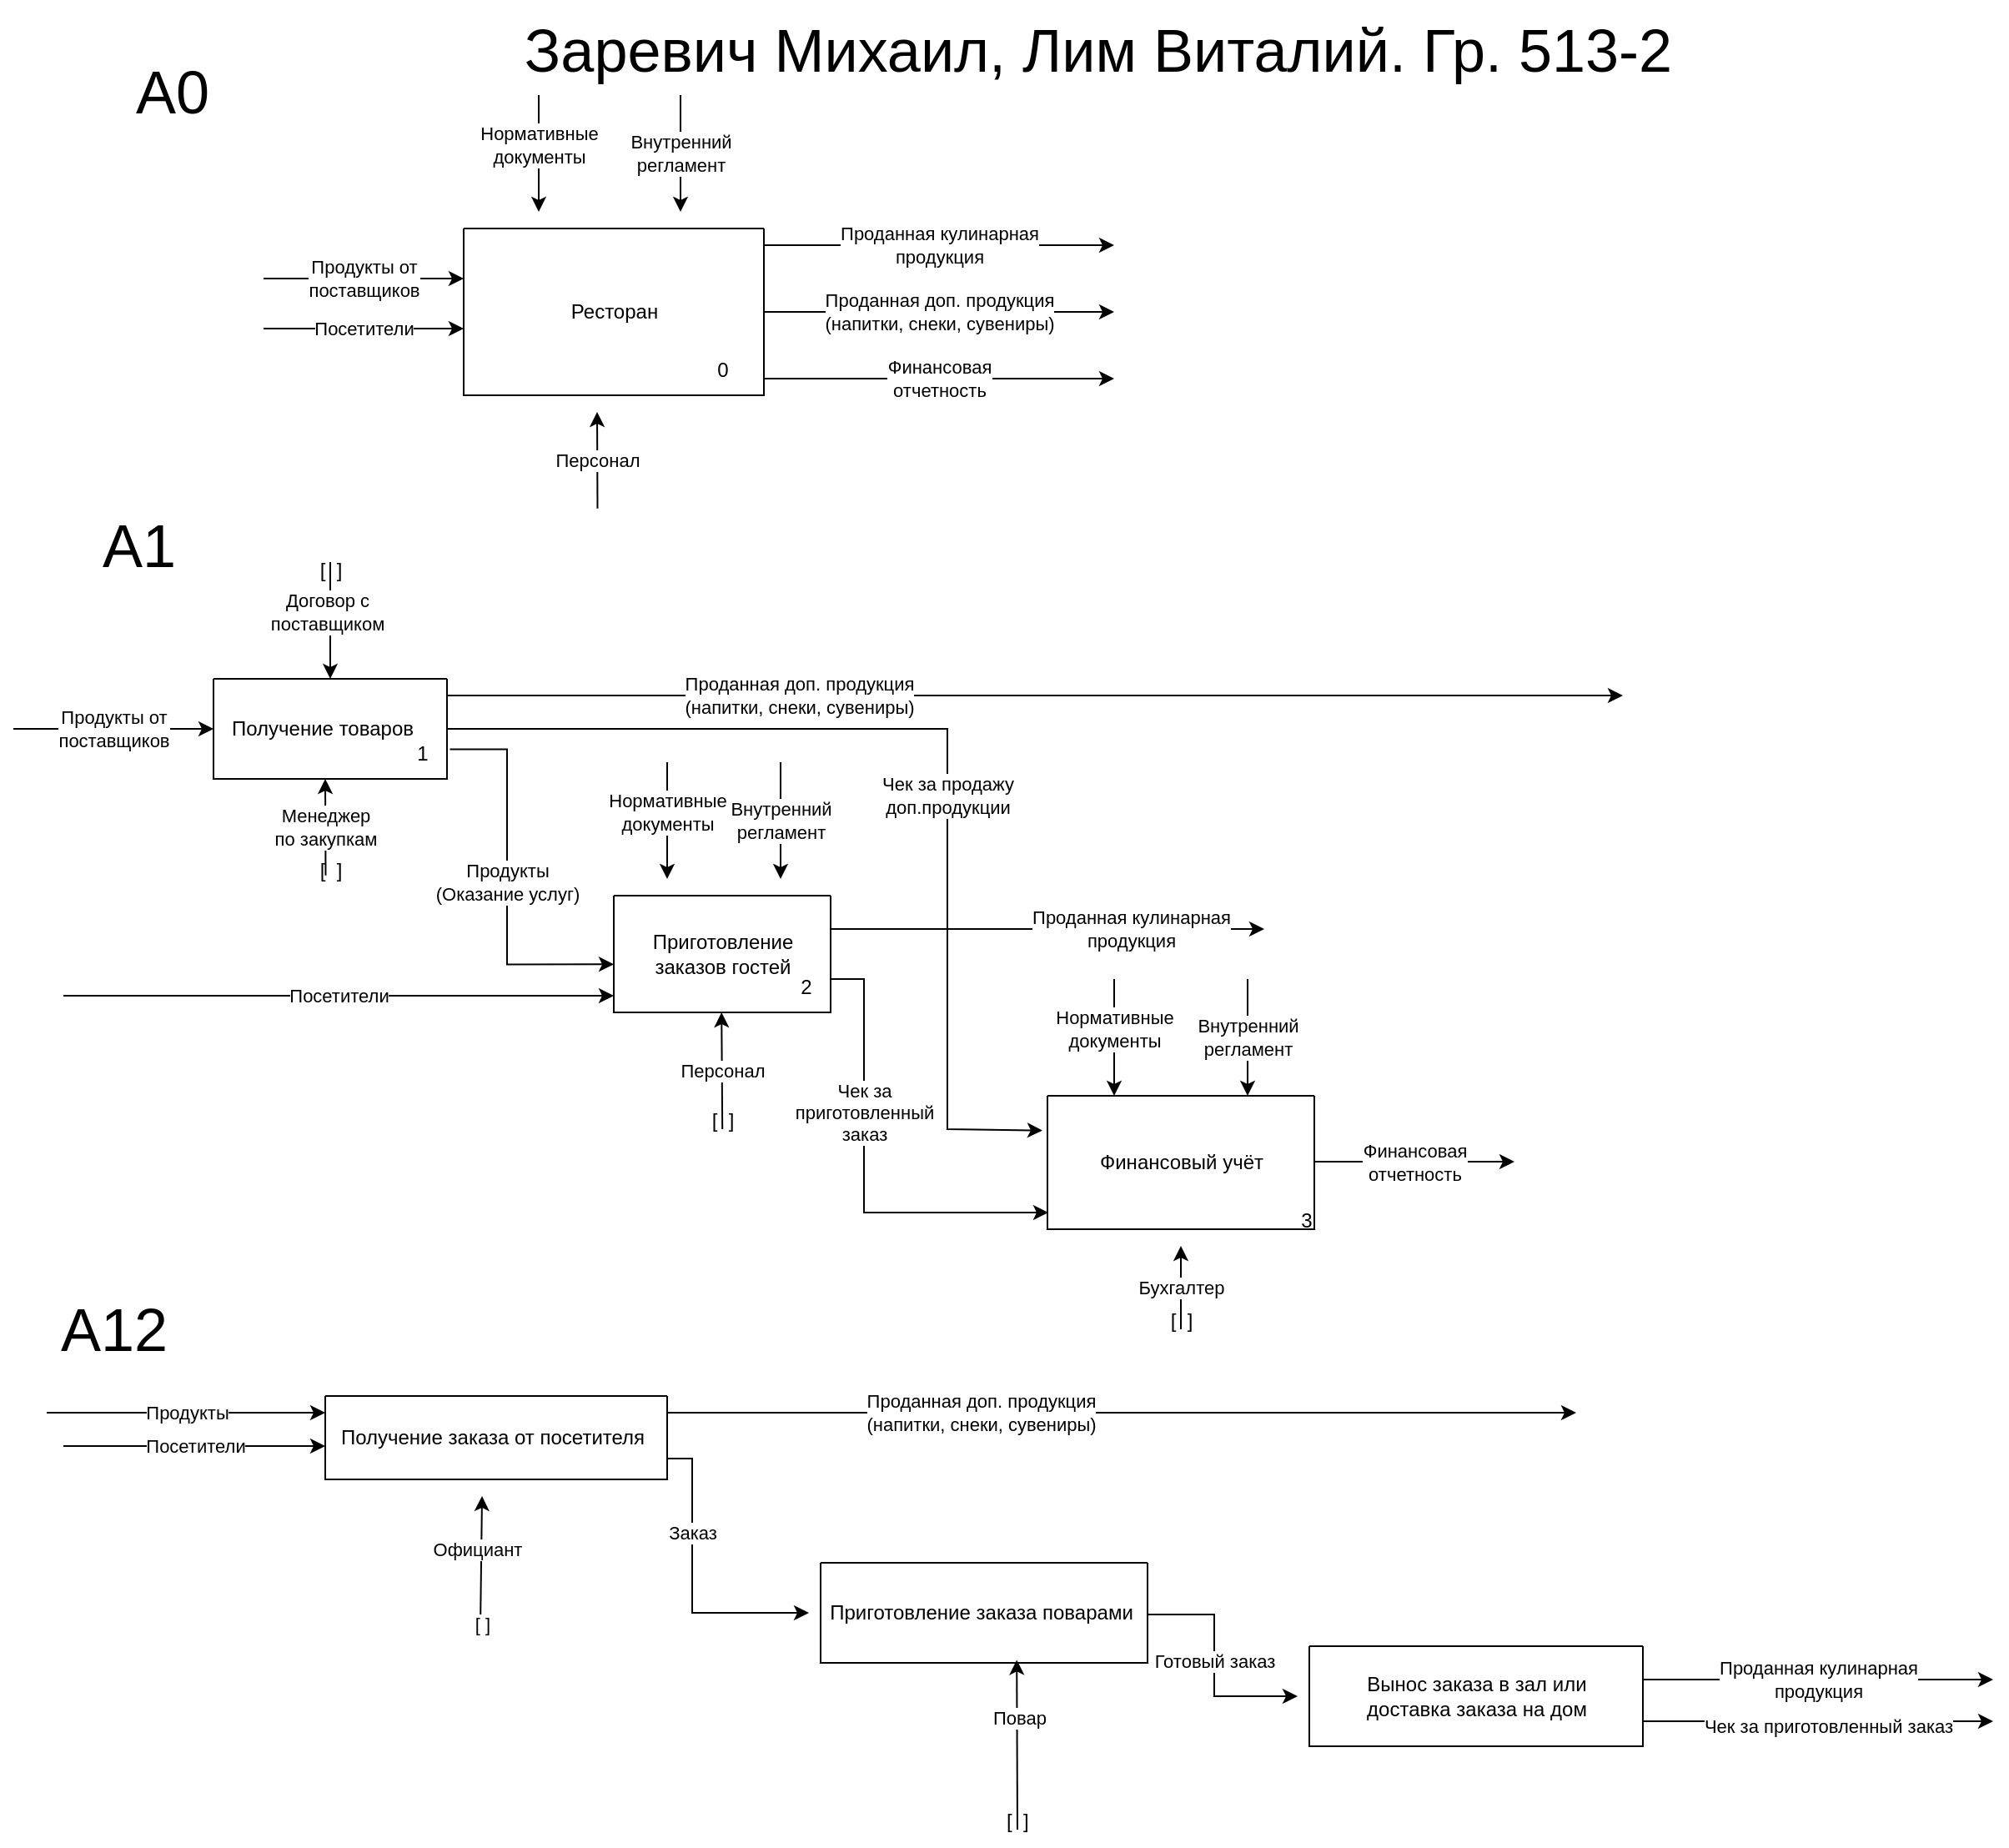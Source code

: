 <mxfile version="26.2.12">
  <diagram name="Страница — 1" id="YCH7T5PhNYKCjMN1l9hB">
    <mxGraphModel grid="1" page="1" gridSize="10" guides="1" tooltips="1" connect="1" arrows="1" fold="1" pageScale="1" pageWidth="827" pageHeight="1169" math="0" shadow="0">
      <root>
        <mxCell id="0" />
        <mxCell id="1" parent="0" />
        <mxCell id="d9ybIhiP0xZIqNemL6-b-2" value="" style="swimlane;startSize=0;" vertex="1" parent="1">
          <mxGeometry x="300" y="150" width="180" height="100" as="geometry" />
        </mxCell>
        <mxCell id="d9ybIhiP0xZIqNemL6-b-4" value="Ресторан" style="text;html=1;align=center;verticalAlign=middle;resizable=0;points=[];autosize=1;strokeColor=none;fillColor=none;" vertex="1" parent="d9ybIhiP0xZIqNemL6-b-2">
          <mxGeometry x="50" y="35" width="80" height="30" as="geometry" />
        </mxCell>
        <mxCell id="-MnLynlmrkYGzcTiUxhA-42" value="0" style="text;html=1;align=center;verticalAlign=middle;resizable=0;points=[];autosize=1;strokeColor=none;fillColor=none;" vertex="1" parent="d9ybIhiP0xZIqNemL6-b-2">
          <mxGeometry x="140" y="70" width="30" height="30" as="geometry" />
        </mxCell>
        <mxCell id="d9ybIhiP0xZIqNemL6-b-3" value="Проданная кулинарная&lt;div&gt;продукция&lt;/div&gt;" style="endArrow=classic;html=1;rounded=0;exitX=1;exitY=0.25;exitDx=0;exitDy=0;" edge="1" parent="1">
          <mxGeometry width="50" height="50" relative="1" as="geometry">
            <mxPoint x="480" y="160" as="sourcePoint" />
            <mxPoint x="690" y="160" as="targetPoint" />
            <Array as="points">
              <mxPoint x="540" y="160" />
            </Array>
          </mxGeometry>
        </mxCell>
        <mxCell id="d9ybIhiP0xZIqNemL6-b-7" value="Финансовая&lt;div&gt;отчетность&lt;/div&gt;" style="endArrow=classic;html=1;rounded=0;exitX=1;exitY=0.75;exitDx=0;exitDy=0;" edge="1" parent="1">
          <mxGeometry width="50" height="50" relative="1" as="geometry">
            <mxPoint x="480" y="240" as="sourcePoint" />
            <mxPoint x="690" y="240" as="targetPoint" />
          </mxGeometry>
        </mxCell>
        <mxCell id="-MnLynlmrkYGzcTiUxhA-1" value="Продукты от&lt;div&gt;поставщиков&lt;/div&gt;" style="edgeStyle=none;orthogonalLoop=1;jettySize=auto;html=1;rounded=0;" edge="1" parent="1">
          <mxGeometry width="100" relative="1" as="geometry">
            <mxPoint x="180" y="180" as="sourcePoint" />
            <mxPoint x="300" y="180" as="targetPoint" />
            <Array as="points" />
          </mxGeometry>
        </mxCell>
        <mxCell id="-MnLynlmrkYGzcTiUxhA-36" value="Продукты&lt;div&gt;(Оказание услуг)&lt;/div&gt;" style="edgeStyle=orthogonalEdgeStyle;rounded=0;orthogonalLoop=1;jettySize=auto;html=1;entryX=-0.006;entryY=0.588;entryDx=0;entryDy=0;entryPerimeter=0;exitX=1.007;exitY=0.705;exitDx=0;exitDy=0;exitPerimeter=0;" edge="1" parent="1">
          <mxGeometry relative="1" as="geometry">
            <mxPoint x="390.0" y="591.16" as="targetPoint" />
            <mxPoint x="291.76" y="462.3" as="sourcePoint" />
            <Array as="points">
              <mxPoint x="326" y="462" />
              <mxPoint x="326" y="591" />
            </Array>
          </mxGeometry>
        </mxCell>
        <mxCell id="-MnLynlmrkYGzcTiUxhA-37" style="edgeStyle=orthogonalEdgeStyle;rounded=0;orthogonalLoop=1;jettySize=auto;html=1;exitX=1;exitY=0.25;exitDx=0;exitDy=0;" edge="1" parent="1">
          <mxGeometry relative="1" as="geometry">
            <mxPoint x="967" y="860" as="targetPoint" />
            <mxPoint x="422" y="860.03" as="sourcePoint" />
          </mxGeometry>
        </mxCell>
        <mxCell id="-MnLynlmrkYGzcTiUxhA-38" value="Проданная доп. продукция&lt;div&gt;(напитки, снеки, сувениры)&lt;/div&gt;" style="edgeLabel;html=1;align=center;verticalAlign=middle;resizable=0;points=[];" vertex="1" connectable="0" parent="-MnLynlmrkYGzcTiUxhA-37">
          <mxGeometry x="-0.717" y="-1" relative="1" as="geometry">
            <mxPoint x="111" y="-1" as="offset" />
          </mxGeometry>
        </mxCell>
        <mxCell id="jiOFrjluMFqDfyji8PEI-2" value="" style="swimlane;startSize=0;" vertex="1" parent="1">
          <mxGeometry x="150" y="420" width="140" height="60" as="geometry" />
        </mxCell>
        <mxCell id="jiOFrjluMFqDfyji8PEI-3" value="Получение товаров" style="text;html=1;align=center;verticalAlign=middle;resizable=0;points=[];autosize=1;strokeColor=none;fillColor=none;fontSize=12;" vertex="1" parent="jiOFrjluMFqDfyji8PEI-2">
          <mxGeometry x="5" y="15" width="120" height="30" as="geometry" />
        </mxCell>
        <mxCell id="-MnLynlmrkYGzcTiUxhA-43" value="1" style="text;html=1;align=center;verticalAlign=middle;resizable=0;points=[];autosize=1;strokeColor=none;fillColor=none;" vertex="1" parent="jiOFrjluMFqDfyji8PEI-2">
          <mxGeometry x="110" y="30" width="30" height="30" as="geometry" />
        </mxCell>
        <mxCell id="-MnLynlmrkYGzcTiUxhA-5" value="&lt;font style=&quot;font-size: 36px;&quot;&gt;А0&lt;/font&gt;" style="text;html=1;align=center;verticalAlign=middle;resizable=0;points=[];autosize=1;strokeColor=none;fillColor=none;" vertex="1" parent="1">
          <mxGeometry x="90" y="38" width="70" height="60" as="geometry" />
        </mxCell>
        <mxCell id="-MnLynlmrkYGzcTiUxhA-6" value="&lt;font style=&quot;font-size: 36px;&quot;&gt;А1&lt;/font&gt;" style="text;html=1;align=center;verticalAlign=middle;resizable=0;points=[];autosize=1;strokeColor=none;fillColor=none;" vertex="1" parent="1">
          <mxGeometry x="70" y="310" width="70" height="60" as="geometry" />
        </mxCell>
        <mxCell id="-MnLynlmrkYGzcTiUxhA-8" value="Проданная доп. продукция&lt;div&gt;(напитки, снеки, сувениры)&lt;/div&gt;" style="edgeStyle=none;orthogonalLoop=1;jettySize=auto;html=1;rounded=0;" edge="1" parent="1">
          <mxGeometry width="100" relative="1" as="geometry">
            <mxPoint x="480" y="200" as="sourcePoint" />
            <mxPoint x="690" y="200" as="targetPoint" />
            <Array as="points" />
          </mxGeometry>
        </mxCell>
        <mxCell id="-MnLynlmrkYGzcTiUxhA-7" style="edgeStyle=orthogonalEdgeStyle;rounded=0;orthogonalLoop=1;jettySize=auto;html=1;exitX=0.5;exitY=1;exitDx=0;exitDy=0;" edge="1" parent="1" source="d9ybIhiP0xZIqNemL6-b-2" target="d9ybIhiP0xZIqNemL6-b-2">
          <mxGeometry relative="1" as="geometry" />
        </mxCell>
        <mxCell id="jiOFrjluMFqDfyji8PEI-8" value="Продукты от&lt;div&gt;поставщиков&lt;/div&gt;" style="endArrow=classic;html=1;rounded=0;" edge="1" parent="1">
          <mxGeometry width="50" height="50" relative="1" as="geometry">
            <mxPoint x="30" y="450" as="sourcePoint" />
            <mxPoint x="150" y="450" as="targetPoint" />
          </mxGeometry>
        </mxCell>
        <mxCell id="-MnLynlmrkYGzcTiUxhA-9" value="Персонал" style="edgeStyle=none;orthogonalLoop=1;jettySize=auto;html=1;rounded=0;entryX=0.149;entryY=1.018;entryDx=0;entryDy=0;entryPerimeter=0;" edge="1" parent="1">
          <mxGeometry width="100" relative="1" as="geometry">
            <mxPoint x="380.24" y="317.84" as="sourcePoint" />
            <mxPoint x="380.0" y="260" as="targetPoint" />
            <Array as="points" />
          </mxGeometry>
        </mxCell>
        <mxCell id="jiOFrjluMFqDfyji8PEI-10" value="Посетители" style="endArrow=classic;html=1;rounded=0;" edge="1" parent="1">
          <mxGeometry width="50" height="50" relative="1" as="geometry">
            <mxPoint x="60" y="610" as="sourcePoint" />
            <mxPoint x="390" y="610" as="targetPoint" />
          </mxGeometry>
        </mxCell>
        <mxCell id="-MnLynlmrkYGzcTiUxhA-12" value="Нормативные&lt;div&gt;документы&lt;/div&gt;" style="edgeStyle=none;orthogonalLoop=1;jettySize=auto;html=1;rounded=0;entryX=0.25;entryY=0;entryDx=0;entryDy=0;" edge="1" parent="1">
          <mxGeometry x="-0.143" width="100" relative="1" as="geometry">
            <mxPoint x="345" y="70" as="sourcePoint" />
            <mxPoint x="345.0" y="140" as="targetPoint" />
            <Array as="points" />
            <mxPoint as="offset" />
          </mxGeometry>
        </mxCell>
        <mxCell id="jiOFrjluMFqDfyji8PEI-17" value="Договор с&lt;div&gt;поставщиком&lt;/div&gt;" style="endArrow=classic;html=1;rounded=0;" edge="1" parent="1">
          <mxGeometry x="-0.151" y="-2" width="50" height="50" relative="1" as="geometry">
            <mxPoint x="220" y="350" as="sourcePoint" />
            <mxPoint x="220" y="420" as="targetPoint" />
            <mxPoint as="offset" />
          </mxGeometry>
        </mxCell>
        <mxCell id="-MnLynlmrkYGzcTiUxhA-33" value="Чек за&lt;div&gt;приготовленный&lt;div&gt;заказ&lt;/div&gt;&lt;/div&gt;" style="edgeStyle=orthogonalEdgeStyle;rounded=0;orthogonalLoop=1;jettySize=auto;html=1;entryX=0.003;entryY=0.885;entryDx=0;entryDy=0;entryPerimeter=0;" edge="1" parent="1" source="-MnLynlmrkYGzcTiUxhA-18" target="-MnLynlmrkYGzcTiUxhA-24">
          <mxGeometry x="-0.263" relative="1" as="geometry">
            <mxPoint x="530" y="680" as="targetPoint" />
            <Array as="points">
              <mxPoint x="540" y="600" />
              <mxPoint x="540" y="740" />
              <mxPoint x="650" y="740" />
            </Array>
            <mxPoint as="offset" />
          </mxGeometry>
        </mxCell>
        <mxCell id="-MnLynlmrkYGzcTiUxhA-18" value="" style="swimlane;startSize=0;" vertex="1" parent="1">
          <mxGeometry x="390" y="550" width="130" height="70" as="geometry" />
        </mxCell>
        <mxCell id="-MnLynlmrkYGzcTiUxhA-20" value="Приготовление&lt;div&gt;заказов гостей&lt;/div&gt;" style="text;html=1;align=center;verticalAlign=middle;resizable=0;points=[];autosize=1;strokeColor=none;fillColor=none;" vertex="1" parent="-MnLynlmrkYGzcTiUxhA-18">
          <mxGeometry x="15" y="15" width="100" height="40" as="geometry" />
        </mxCell>
        <mxCell id="-MnLynlmrkYGzcTiUxhA-44" value="2" style="text;html=1;align=center;verticalAlign=middle;resizable=0;points=[];autosize=1;strokeColor=none;fillColor=none;" vertex="1" parent="-MnLynlmrkYGzcTiUxhA-18">
          <mxGeometry x="100" y="40" width="30" height="30" as="geometry" />
        </mxCell>
        <mxCell id="jiOFrjluMFqDfyji8PEI-19" value="Посетители" style="endArrow=classic;html=1;rounded=0;" edge="1" parent="1">
          <mxGeometry width="50" height="50" relative="1" as="geometry">
            <mxPoint x="180" y="210" as="sourcePoint" />
            <mxPoint x="300" y="210" as="targetPoint" />
          </mxGeometry>
        </mxCell>
        <mxCell id="jiOFrjluMFqDfyji8PEI-22" value="Внутренний&lt;div&gt;регламент&lt;/div&gt;" style="edgeStyle=none;orthogonalLoop=1;jettySize=auto;html=1;rounded=0;entryX=0.25;entryY=0;entryDx=0;entryDy=0;" edge="1" parent="1">
          <mxGeometry width="100" relative="1" as="geometry">
            <mxPoint x="430" y="70" as="sourcePoint" />
            <mxPoint x="430.0" y="140" as="targetPoint" />
            <Array as="points" />
          </mxGeometry>
        </mxCell>
        <mxCell id="-MnLynlmrkYGzcTiUxhA-24" value="" style="swimlane;startSize=0;" vertex="1" parent="1">
          <mxGeometry x="650" y="670" width="160" height="80" as="geometry" />
        </mxCell>
        <mxCell id="-MnLynlmrkYGzcTiUxhA-26" value="Финансовый учёт" style="text;html=1;align=center;verticalAlign=middle;resizable=0;points=[];autosize=1;strokeColor=none;fillColor=none;" vertex="1" parent="-MnLynlmrkYGzcTiUxhA-24">
          <mxGeometry x="20" y="25" width="120" height="30" as="geometry" />
        </mxCell>
        <mxCell id="jiOFrjluMFqDfyji8PEI-23" value="Менеджер&lt;div&gt;по закупкам&lt;/div&gt;" style="edgeStyle=none;orthogonalLoop=1;jettySize=auto;html=1;rounded=0;entryX=0.149;entryY=1.018;entryDx=0;entryDy=0;entryPerimeter=0;" edge="1" parent="1">
          <mxGeometry width="100" relative="1" as="geometry">
            <mxPoint x="217.24" y="537.84" as="sourcePoint" />
            <mxPoint x="217.0" y="480" as="targetPoint" />
            <Array as="points" />
          </mxGeometry>
        </mxCell>
        <mxCell id="-MnLynlmrkYGzcTiUxhA-40" value="Финансовая&lt;div&gt;отчетность&lt;/div&gt;" style="endArrow=classic;html=1;rounded=0;exitX=1;exitY=0.5;exitDx=0;exitDy=0;" edge="1" parent="1">
          <mxGeometry width="50" height="50" relative="1" as="geometry">
            <mxPoint x="810" y="709.5" as="sourcePoint" />
            <mxPoint x="930" y="709.5" as="targetPoint" />
          </mxGeometry>
        </mxCell>
        <mxCell id="-MnLynlmrkYGzcTiUxhA-45" value="3" style="text;html=1;align=center;verticalAlign=middle;resizable=0;points=[];autosize=1;strokeColor=none;fillColor=none;" vertex="1" parent="1">
          <mxGeometry x="790" y="730" width="30" height="30" as="geometry" />
        </mxCell>
        <mxCell id="-MnLynlmrkYGzcTiUxhA-48" value="&lt;font style=&quot;font-size: 36px;&quot;&gt;А12&lt;/font&gt;" style="text;html=1;align=center;verticalAlign=middle;resizable=0;points=[];autosize=1;strokeColor=none;fillColor=none;" vertex="1" parent="1">
          <mxGeometry x="45" y="780" width="90" height="60" as="geometry" />
        </mxCell>
        <mxCell id="-MnLynlmrkYGzcTiUxhA-51" value="Персонал" style="edgeStyle=none;orthogonalLoop=1;jettySize=auto;html=1;rounded=0;entryX=0.25;entryY=1;entryDx=0;entryDy=0;" edge="1" parent="1">
          <mxGeometry width="100" relative="1" as="geometry">
            <mxPoint x="455.1" y="690" as="sourcePoint" />
            <mxPoint x="454.6" y="620" as="targetPoint" />
            <Array as="points" />
          </mxGeometry>
        </mxCell>
        <mxCell id="jiOFrjluMFqDfyji8PEI-32" value="Бухгалтер" style="endArrow=classic;html=1;rounded=0;" edge="1" parent="1">
          <mxGeometry width="50" height="50" relative="1" as="geometry">
            <mxPoint x="730" y="810" as="sourcePoint" />
            <mxPoint x="730" y="760" as="targetPoint" />
          </mxGeometry>
        </mxCell>
        <mxCell id="-MnLynlmrkYGzcTiUxhA-53" value="" style="swimlane;startSize=0;" vertex="1" parent="1">
          <mxGeometry x="217" y="850" width="205" height="50" as="geometry" />
        </mxCell>
        <mxCell id="-MnLynlmrkYGzcTiUxhA-54" value="Получение заказа от посетителя" style="text;html=1;align=center;verticalAlign=middle;resizable=0;points=[];autosize=1;strokeColor=none;fillColor=none;" vertex="1" parent="-MnLynlmrkYGzcTiUxhA-53">
          <mxGeometry x="-5" y="10" width="210" height="30" as="geometry" />
        </mxCell>
        <mxCell id="-MnLynlmrkYGzcTiUxhA-55" value="" style="swimlane;startSize=0;" vertex="1" parent="1">
          <mxGeometry x="514" y="950" width="196" height="60" as="geometry" />
        </mxCell>
        <mxCell id="-MnLynlmrkYGzcTiUxhA-56" value="Приготовление заказа поварами" style="text;html=1;align=center;verticalAlign=middle;resizable=0;points=[];autosize=1;strokeColor=none;fillColor=none;" vertex="1" parent="-MnLynlmrkYGzcTiUxhA-55">
          <mxGeometry x="1" y="15" width="190" height="30" as="geometry" />
        </mxCell>
        <mxCell id="jiOFrjluMFqDfyji8PEI-33" value="Чек за продажу&lt;div&gt;доп.продукции&lt;/div&gt;" style="endArrow=classic;html=1;rounded=0;entryX=-0.019;entryY=0.385;entryDx=0;entryDy=0;entryPerimeter=0;" edge="1" parent="1">
          <mxGeometry x="0.139" width="50" height="50" relative="1" as="geometry">
            <mxPoint x="290" y="450" as="sourcePoint" />
            <mxPoint x="646.96" y="690.8" as="targetPoint" />
            <Array as="points">
              <mxPoint x="590" y="450" />
              <mxPoint x="590" y="690" />
            </Array>
            <mxPoint as="offset" />
          </mxGeometry>
        </mxCell>
        <mxCell id="-MnLynlmrkYGzcTiUxhA-59" value="Проданная кулинарная&lt;div&gt;продукция&lt;/div&gt;" style="endArrow=classic;html=1;rounded=0;exitX=1;exitY=0.25;exitDx=0;exitDy=0;" edge="1" parent="1">
          <mxGeometry x="0.385" width="50" height="50" relative="1" as="geometry">
            <mxPoint x="520" y="570" as="sourcePoint" />
            <mxPoint x="780" y="570" as="targetPoint" />
            <Array as="points">
              <mxPoint x="580" y="570" />
            </Array>
            <mxPoint as="offset" />
          </mxGeometry>
        </mxCell>
        <mxCell id="-MnLynlmrkYGzcTiUxhA-60" style="edgeStyle=orthogonalEdgeStyle;rounded=0;orthogonalLoop=1;jettySize=auto;html=1;exitX=1;exitY=0.25;exitDx=0;exitDy=0;" edge="1" parent="1">
          <mxGeometry relative="1" as="geometry">
            <mxPoint x="995" y="430" as="targetPoint" />
            <mxPoint x="290" y="430.03" as="sourcePoint" />
          </mxGeometry>
        </mxCell>
        <mxCell id="-MnLynlmrkYGzcTiUxhA-61" value="Проданная доп. продукция&lt;div&gt;(напитки, снеки, сувениры)&lt;/div&gt;" style="edgeLabel;html=1;align=center;verticalAlign=middle;resizable=0;points=[];" vertex="1" connectable="0" parent="-MnLynlmrkYGzcTiUxhA-60">
          <mxGeometry x="-0.717" y="-1" relative="1" as="geometry">
            <mxPoint x="111" y="-1" as="offset" />
          </mxGeometry>
        </mxCell>
        <mxCell id="-MnLynlmrkYGzcTiUxhA-62" style="edgeStyle=orthogonalEdgeStyle;rounded=0;orthogonalLoop=1;jettySize=auto;html=1;exitX=1;exitY=0.75;exitDx=0;exitDy=0;" edge="1" parent="1" source="-MnLynlmrkYGzcTiUxhA-53">
          <mxGeometry relative="1" as="geometry">
            <mxPoint x="507" y="980" as="targetPoint" />
            <Array as="points">
              <mxPoint x="437" y="888" />
              <mxPoint x="437" y="980" />
            </Array>
          </mxGeometry>
        </mxCell>
        <mxCell id="-MnLynlmrkYGzcTiUxhA-63" value="Заказ" style="edgeLabel;html=1;align=center;verticalAlign=middle;resizable=0;points=[];" vertex="1" connectable="0" parent="-MnLynlmrkYGzcTiUxhA-62">
          <mxGeometry x="-0.337" relative="1" as="geometry">
            <mxPoint as="offset" />
          </mxGeometry>
        </mxCell>
        <mxCell id="-MnLynlmrkYGzcTiUxhA-65" value="" style="edgeStyle=none;orthogonalLoop=1;jettySize=auto;html=1;rounded=0;" edge="1" parent="1">
          <mxGeometry width="100" relative="1" as="geometry">
            <mxPoint x="310" y="990" as="sourcePoint" />
            <mxPoint x="311.01" y="910" as="targetPoint" />
            <Array as="points" />
          </mxGeometry>
        </mxCell>
        <mxCell id="-MnLynlmrkYGzcTiUxhA-66" value="[ ]" style="edgeLabel;html=1;align=center;verticalAlign=middle;resizable=0;points=[];" vertex="1" connectable="0" parent="-MnLynlmrkYGzcTiUxhA-65">
          <mxGeometry x="-0.245" y="-1" relative="1" as="geometry">
            <mxPoint x="-1" y="27" as="offset" />
          </mxGeometry>
        </mxCell>
        <mxCell id="-MnLynlmrkYGzcTiUxhA-77" value="Официант" style="edgeLabel;html=1;align=center;verticalAlign=middle;resizable=0;points=[];" vertex="1" connectable="0" parent="-MnLynlmrkYGzcTiUxhA-65">
          <mxGeometry x="0.626" y="3" relative="1" as="geometry">
            <mxPoint y="17" as="offset" />
          </mxGeometry>
        </mxCell>
        <mxCell id="-MnLynlmrkYGzcTiUxhA-68" value="" style="swimlane;startSize=0;" vertex="1" parent="1">
          <mxGeometry x="807" y="1000" width="200" height="60" as="geometry" />
        </mxCell>
        <mxCell id="-MnLynlmrkYGzcTiUxhA-69" value="Вынос заказа в зал или&lt;div&gt;&lt;span style=&quot;background-color: transparent; color: light-dark(rgb(0, 0, 0), rgb(255, 255, 255));&quot;&gt;доставка заказа на дом&lt;/span&gt;&lt;/div&gt;" style="text;html=1;align=center;verticalAlign=middle;resizable=0;points=[];autosize=1;strokeColor=none;fillColor=none;" vertex="1" parent="-MnLynlmrkYGzcTiUxhA-68">
          <mxGeometry x="30" y="10" width="140" height="40" as="geometry" />
        </mxCell>
        <mxCell id="-MnLynlmrkYGzcTiUxhA-71" style="edgeStyle=orthogonalEdgeStyle;rounded=0;orthogonalLoop=1;jettySize=auto;html=1;entryX=0;entryY=0.5;entryDx=0;entryDy=0;" edge="1" parent="1">
          <mxGeometry relative="1" as="geometry">
            <mxPoint x="710" y="980" as="sourcePoint" />
            <mxPoint x="800" y="1030" as="targetPoint" />
            <Array as="points">
              <mxPoint x="750" y="981" />
              <mxPoint x="750" y="1030" />
            </Array>
          </mxGeometry>
        </mxCell>
        <mxCell id="-MnLynlmrkYGzcTiUxhA-72" value="Готовый заказ" style="edgeLabel;html=1;align=center;verticalAlign=middle;resizable=0;points=[];" vertex="1" connectable="0" parent="-MnLynlmrkYGzcTiUxhA-71">
          <mxGeometry x="-0.208" relative="1" as="geometry">
            <mxPoint y="13" as="offset" />
          </mxGeometry>
        </mxCell>
        <mxCell id="-MnLynlmrkYGzcTiUxhA-74" value="Проданная кулинарная&lt;div&gt;продукция&lt;/div&gt;" style="endArrow=classic;html=1;rounded=0;exitX=1;exitY=0.25;exitDx=0;exitDy=0;" edge="1" parent="1">
          <mxGeometry width="50" height="50" relative="1" as="geometry">
            <mxPoint x="1007" y="1020" as="sourcePoint" />
            <mxPoint x="1217" y="1020" as="targetPoint" />
            <Array as="points">
              <mxPoint x="1067" y="1020" />
            </Array>
          </mxGeometry>
        </mxCell>
        <mxCell id="jiOFrjluMFqDfyji8PEI-35" value="Продукты" style="endArrow=classic;html=1;rounded=0;entryX=0;entryY=0.75;entryDx=0;entryDy=0;" edge="1" parent="1">
          <mxGeometry width="50" height="50" relative="1" as="geometry">
            <mxPoint x="50" y="860" as="sourcePoint" />
            <mxPoint x="217" y="860" as="targetPoint" />
          </mxGeometry>
        </mxCell>
        <mxCell id="-MnLynlmrkYGzcTiUxhA-75" value="" style="endArrow=classic;html=1;rounded=0;exitX=1;exitY=0.75;exitDx=0;exitDy=0;" edge="1" parent="1" source="-MnLynlmrkYGzcTiUxhA-68">
          <mxGeometry width="50" height="50" relative="1" as="geometry">
            <mxPoint x="1107" y="1110" as="sourcePoint" />
            <mxPoint x="1217" y="1045" as="targetPoint" />
          </mxGeometry>
        </mxCell>
        <mxCell id="-MnLynlmrkYGzcTiUxhA-76" value="Чек за приготовленный заказ" style="edgeLabel;html=1;align=center;verticalAlign=middle;resizable=0;points=[];" vertex="1" connectable="0" parent="-MnLynlmrkYGzcTiUxhA-75">
          <mxGeometry x="-0.282" y="-3" relative="1" as="geometry">
            <mxPoint x="35" as="offset" />
          </mxGeometry>
        </mxCell>
        <mxCell id="-MnLynlmrkYGzcTiUxhA-81" value="&amp;nbsp;[&amp;nbsp; ]" style="text;html=1;align=center;verticalAlign=middle;resizable=0;points=[];autosize=1;strokeColor=none;fillColor=none;" vertex="1" parent="1">
          <mxGeometry x="610" y="1090" width="40" height="30" as="geometry" />
        </mxCell>
        <mxCell id="-MnLynlmrkYGzcTiUxhA-82" value="" style="endArrow=classic;html=1;rounded=0;entryX=0.6;entryY=0.97;entryDx=0;entryDy=0;entryPerimeter=0;" edge="1" parent="1" target="-MnLynlmrkYGzcTiUxhA-55">
          <mxGeometry width="50" height="50" relative="1" as="geometry">
            <mxPoint x="632" y="1110" as="sourcePoint" />
            <mxPoint x="660" y="1030" as="targetPoint" />
          </mxGeometry>
        </mxCell>
        <mxCell id="-MnLynlmrkYGzcTiUxhA-83" value="Повар" style="edgeLabel;html=1;align=center;verticalAlign=middle;resizable=0;points=[];" vertex="1" connectable="0" parent="-MnLynlmrkYGzcTiUxhA-82">
          <mxGeometry x="0.324" y="-1" relative="1" as="geometry">
            <mxPoint as="offset" />
          </mxGeometry>
        </mxCell>
        <mxCell id="jiOFrjluMFqDfyji8PEI-39" value="Нормативные&lt;div&gt;документы&lt;/div&gt;" style="edgeStyle=none;orthogonalLoop=1;jettySize=auto;html=1;rounded=0;entryX=0.25;entryY=0;entryDx=0;entryDy=0;" edge="1" parent="1">
          <mxGeometry x="-0.143" width="100" relative="1" as="geometry">
            <mxPoint x="422" y="470" as="sourcePoint" />
            <mxPoint x="422.0" y="540" as="targetPoint" />
            <Array as="points" />
            <mxPoint as="offset" />
          </mxGeometry>
        </mxCell>
        <mxCell id="jiOFrjluMFqDfyji8PEI-40" value="Нормативные&lt;div&gt;документы&lt;/div&gt;" style="edgeStyle=none;orthogonalLoop=1;jettySize=auto;html=1;rounded=0;entryX=0.25;entryY=0;entryDx=0;entryDy=0;" edge="1" parent="1">
          <mxGeometry x="-0.143" width="100" relative="1" as="geometry">
            <mxPoint x="690" y="600" as="sourcePoint" />
            <mxPoint x="690.0" y="670" as="targetPoint" />
            <Array as="points" />
            <mxPoint as="offset" />
          </mxGeometry>
        </mxCell>
        <mxCell id="jiOFrjluMFqDfyji8PEI-41" value="Внутренний&lt;div&gt;регламент&lt;/div&gt;" style="edgeStyle=none;orthogonalLoop=1;jettySize=auto;html=1;rounded=0;entryX=0.25;entryY=0;entryDx=0;entryDy=0;" edge="1" parent="1">
          <mxGeometry width="100" relative="1" as="geometry">
            <mxPoint x="490" y="470" as="sourcePoint" />
            <mxPoint x="490.0" y="540" as="targetPoint" />
            <Array as="points" />
          </mxGeometry>
        </mxCell>
        <mxCell id="jiOFrjluMFqDfyji8PEI-42" value="Внутренний&lt;div&gt;регламент&lt;/div&gt;" style="edgeStyle=none;orthogonalLoop=1;jettySize=auto;html=1;rounded=0;entryX=0.25;entryY=0;entryDx=0;entryDy=0;" edge="1" parent="1">
          <mxGeometry width="100" relative="1" as="geometry">
            <mxPoint x="770" y="600" as="sourcePoint" />
            <mxPoint x="770.0" y="670" as="targetPoint" />
            <Array as="points" />
          </mxGeometry>
        </mxCell>
        <mxCell id="-MnLynlmrkYGzcTiUxhA-84" value="Посетители" style="endArrow=classic;html=1;rounded=0;" edge="1" parent="1">
          <mxGeometry width="50" height="50" relative="1" as="geometry">
            <mxPoint x="60" y="880" as="sourcePoint" />
            <mxPoint x="217" y="880" as="targetPoint" />
          </mxGeometry>
        </mxCell>
        <mxCell id="-MnLynlmrkYGzcTiUxhA-85" value="&lt;font style=&quot;font-size: 36px;&quot;&gt;Заревич Михаил, Лим Виталий. Гр. 513-2&lt;/font&gt;" style="text;html=1;align=center;verticalAlign=middle;resizable=0;points=[];autosize=1;strokeColor=none;fillColor=none;" vertex="1" parent="1">
          <mxGeometry x="325" y="13" width="710" height="60" as="geometry" />
        </mxCell>
        <mxCell id="-MnLynlmrkYGzcTiUxhA-86" value="[&amp;nbsp; ]" style="text;html=1;align=center;verticalAlign=middle;resizable=0;points=[];autosize=1;strokeColor=none;fillColor=none;" vertex="1" parent="1">
          <mxGeometry x="435" y="670" width="40" height="30" as="geometry" />
        </mxCell>
        <mxCell id="-MnLynlmrkYGzcTiUxhA-88" value="[&amp;nbsp; ]" style="text;html=1;align=center;verticalAlign=middle;resizable=0;points=[];autosize=1;strokeColor=none;fillColor=none;" vertex="1" parent="1">
          <mxGeometry x="200" y="340" width="40" height="30" as="geometry" />
        </mxCell>
        <mxCell id="-MnLynlmrkYGzcTiUxhA-90" value="[&amp;nbsp; ]" style="text;html=1;align=center;verticalAlign=middle;resizable=0;points=[];autosize=1;strokeColor=none;fillColor=none;" vertex="1" parent="1">
          <mxGeometry x="200" y="520" width="40" height="30" as="geometry" />
        </mxCell>
        <mxCell id="-MnLynlmrkYGzcTiUxhA-91" value="[&amp;nbsp; ]" style="text;html=1;align=center;verticalAlign=middle;resizable=0;points=[];autosize=1;strokeColor=none;fillColor=none;" vertex="1" parent="1">
          <mxGeometry x="710" y="790" width="40" height="30" as="geometry" />
        </mxCell>
      </root>
    </mxGraphModel>
  </diagram>
</mxfile>
